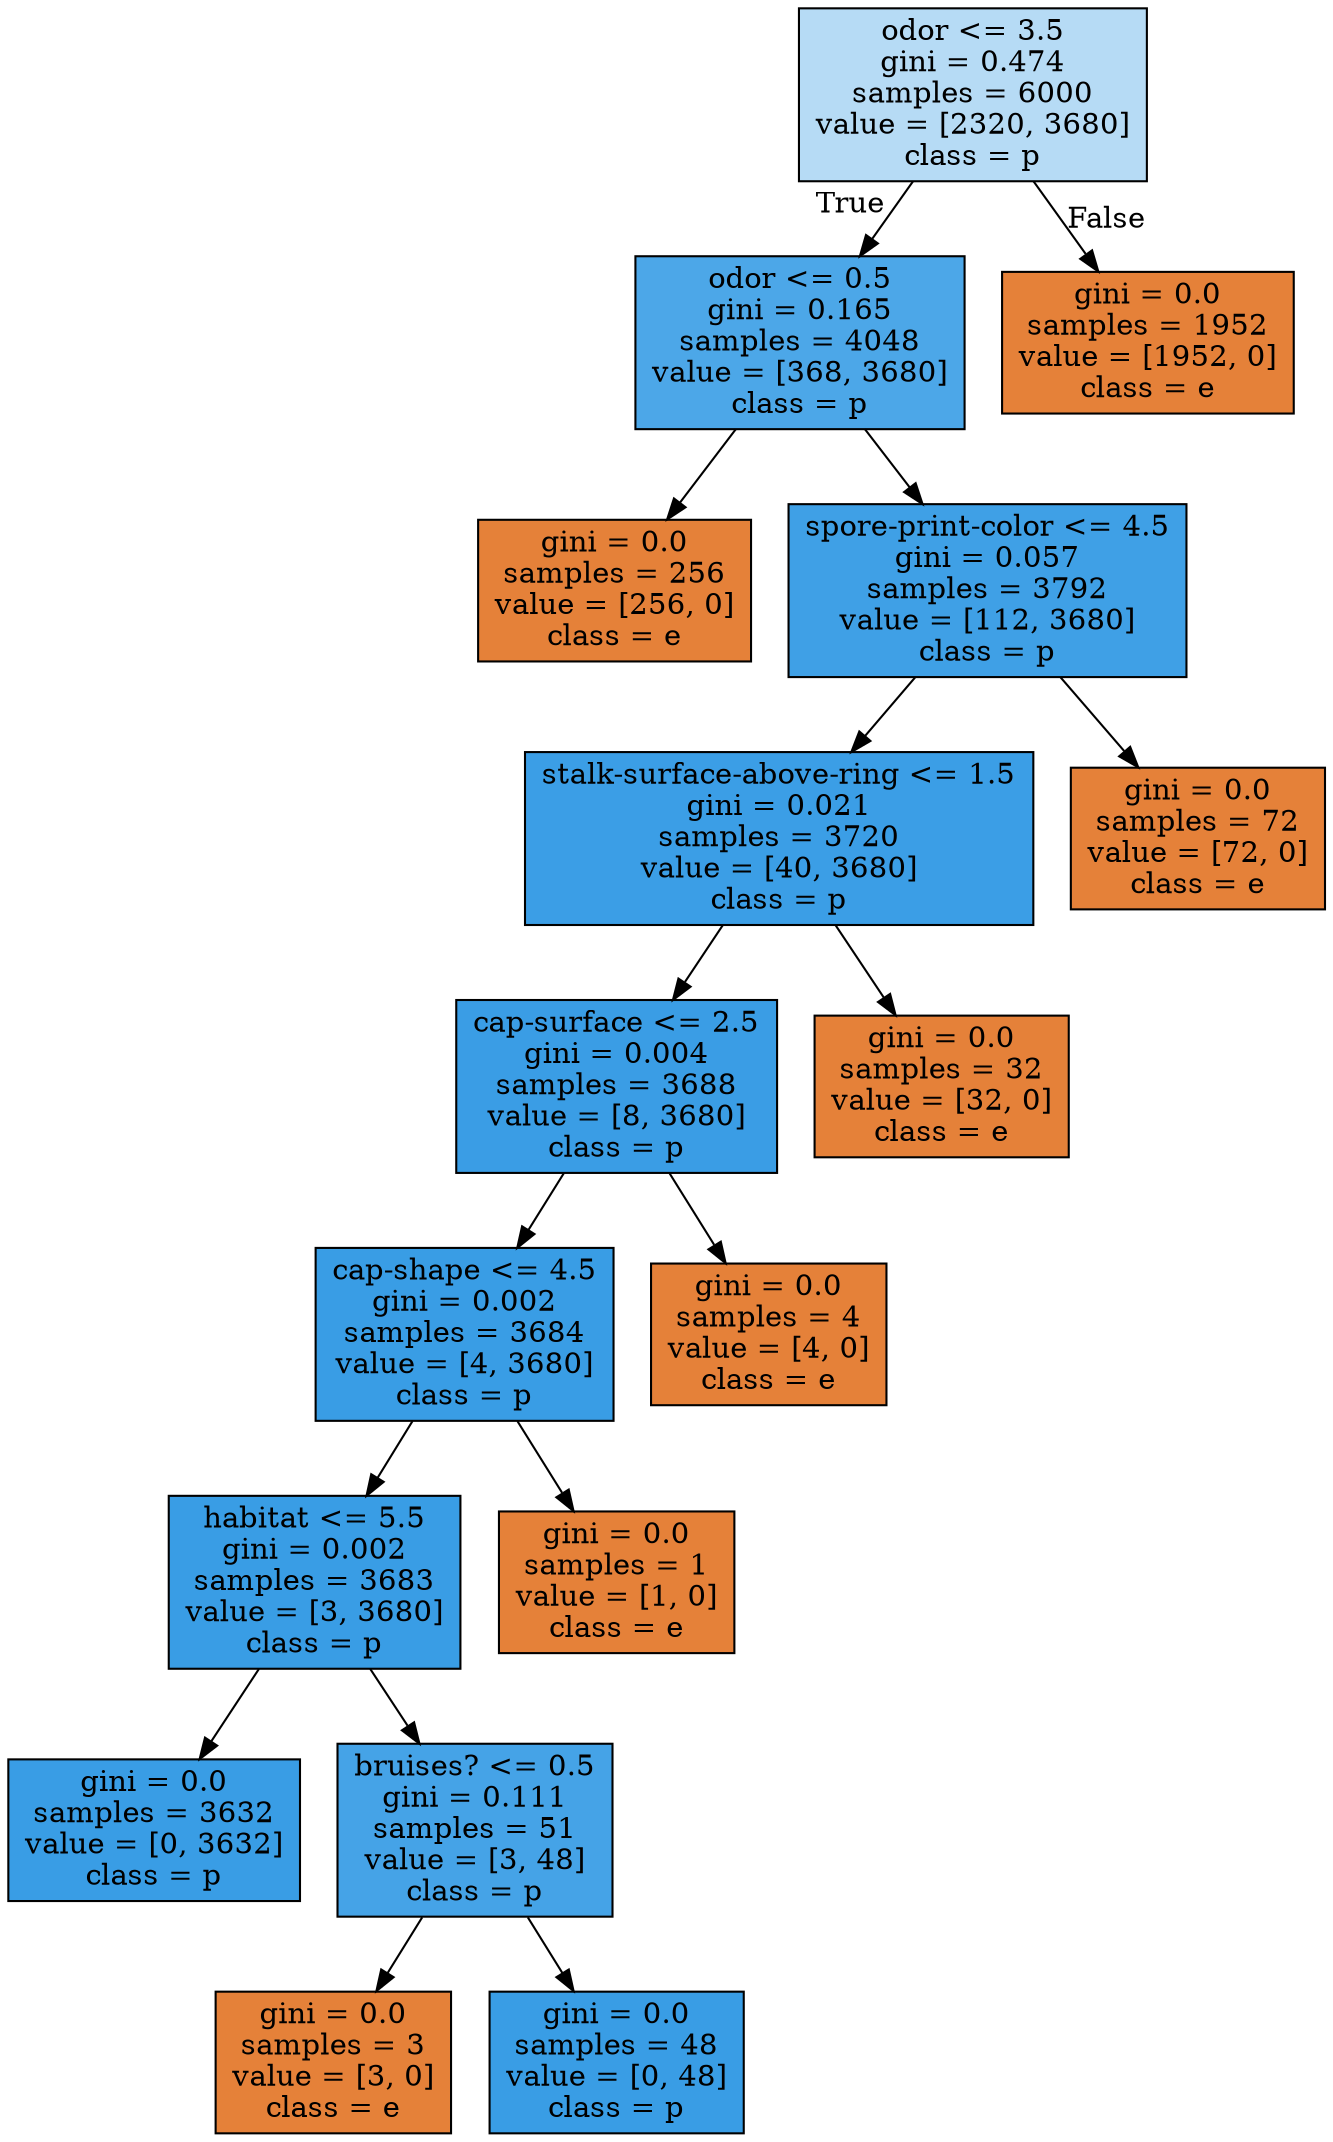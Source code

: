 digraph Tree {
node [shape=box, style="filled", color="black"] ;
0 [label="odor <= 3.5\ngini = 0.474\nsamples = 6000\nvalue = [2320, 3680]\nclass = p", fillcolor="#399de55e"] ;
1 [label="odor <= 0.5\ngini = 0.165\nsamples = 4048\nvalue = [368, 3680]\nclass = p", fillcolor="#399de5e6"] ;
0 -> 1 [labeldistance=2.5, labelangle=45, headlabel="True"] ;
2 [label="gini = 0.0\nsamples = 256\nvalue = [256, 0]\nclass = e", fillcolor="#e58139ff"] ;
1 -> 2 ;
3 [label="spore-print-color <= 4.5\ngini = 0.057\nsamples = 3792\nvalue = [112, 3680]\nclass = p", fillcolor="#399de5f7"] ;
1 -> 3 ;
4 [label="stalk-surface-above-ring <= 1.5\ngini = 0.021\nsamples = 3720\nvalue = [40, 3680]\nclass = p", fillcolor="#399de5fc"] ;
3 -> 4 ;
5 [label="cap-surface <= 2.5\ngini = 0.004\nsamples = 3688\nvalue = [8, 3680]\nclass = p", fillcolor="#399de5fe"] ;
4 -> 5 ;
6 [label="cap-shape <= 4.5\ngini = 0.002\nsamples = 3684\nvalue = [4, 3680]\nclass = p", fillcolor="#399de5ff"] ;
5 -> 6 ;
7 [label="habitat <= 5.5\ngini = 0.002\nsamples = 3683\nvalue = [3, 3680]\nclass = p", fillcolor="#399de5ff"] ;
6 -> 7 ;
8 [label="gini = 0.0\nsamples = 3632\nvalue = [0, 3632]\nclass = p", fillcolor="#399de5ff"] ;
7 -> 8 ;
9 [label="bruises? <= 0.5\ngini = 0.111\nsamples = 51\nvalue = [3, 48]\nclass = p", fillcolor="#399de5ef"] ;
7 -> 9 ;
10 [label="gini = 0.0\nsamples = 3\nvalue = [3, 0]\nclass = e", fillcolor="#e58139ff"] ;
9 -> 10 ;
11 [label="gini = 0.0\nsamples = 48\nvalue = [0, 48]\nclass = p", fillcolor="#399de5ff"] ;
9 -> 11 ;
12 [label="gini = 0.0\nsamples = 1\nvalue = [1, 0]\nclass = e", fillcolor="#e58139ff"] ;
6 -> 12 ;
13 [label="gini = 0.0\nsamples = 4\nvalue = [4, 0]\nclass = e", fillcolor="#e58139ff"] ;
5 -> 13 ;
14 [label="gini = 0.0\nsamples = 32\nvalue = [32, 0]\nclass = e", fillcolor="#e58139ff"] ;
4 -> 14 ;
15 [label="gini = 0.0\nsamples = 72\nvalue = [72, 0]\nclass = e", fillcolor="#e58139ff"] ;
3 -> 15 ;
16 [label="gini = 0.0\nsamples = 1952\nvalue = [1952, 0]\nclass = e", fillcolor="#e58139ff"] ;
0 -> 16 [labeldistance=2.5, labelangle=-45, headlabel="False"] ;
}